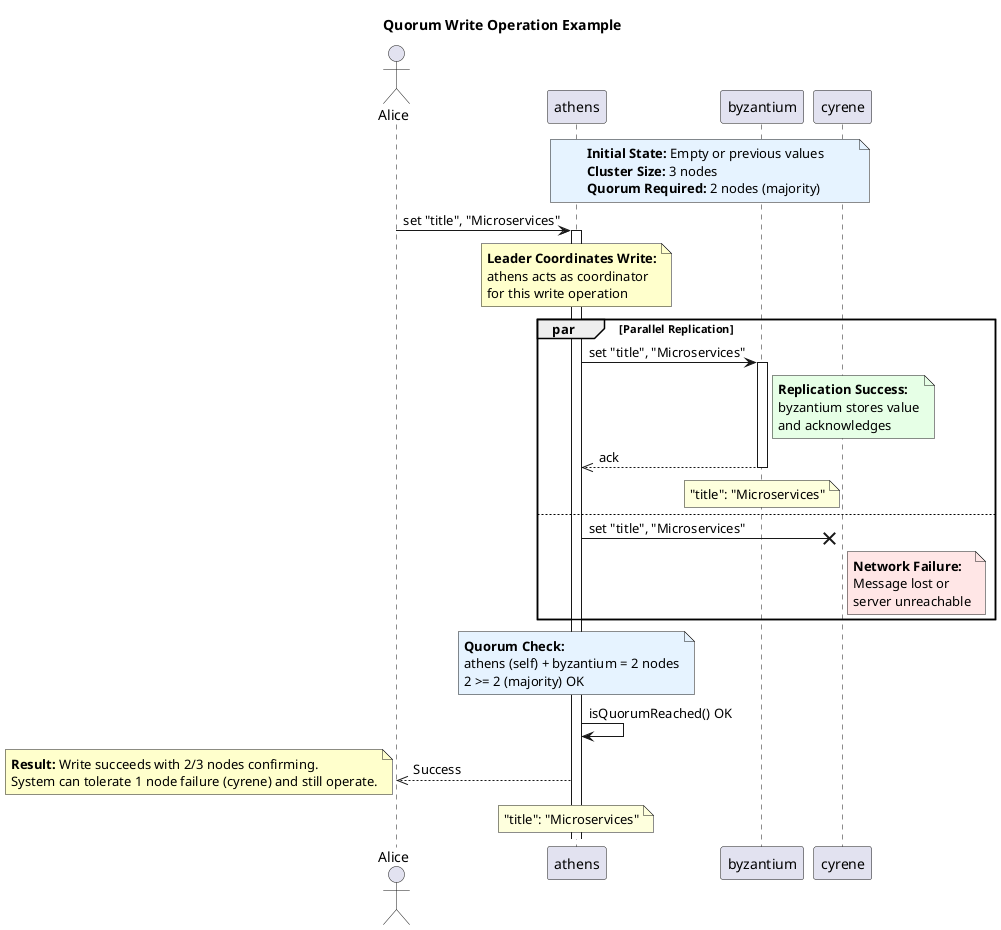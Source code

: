 @startuml

title Quorum Write Operation Example

actor Alice
participant athens
participant byzantium
participant cyrene

note over athens, cyrene #E6F3FF
**Initial State:** Empty or previous values
**Cluster Size:** 3 nodes
**Quorum Required:** 2 nodes (majority)
end note

Alice -> athens : set "title", "Microservices"
activate athens

note over athens #FFFFCC
**Leader Coordinates Write:**
athens acts as coordinator
for this write operation
end note

par Parallel Replication
  athens -> byzantium : set "title", "Microservices"
  activate byzantium
  note right of byzantium #E6FFE6
  **Replication Success:**
  byzantium stores value
  and acknowledges
  end note
  byzantium -->> athens : ack
  note over byzantium
  "title": "Microservices"
  end note
  deactivate byzantium
else
  athens ->x cyrene : set "title", "Microservices"
  note right of cyrene #FFE6E6
  **Network Failure:**
  Message lost or
  server unreachable
  end note
end

note over athens #E6F3FF
**Quorum Check:**
athens (self) + byzantium = 2 nodes
2 >= 2 (majority) OK
end note

athens -> athens : isQuorumReached() OK
athens -->> Alice : Success

note over athens
"title": "Microservices"
end note

note bottom #FFFFCC
**Result:** Write succeeds with 2/3 nodes confirming.
System can tolerate 1 node failure (cyrene) and still operate.
end note
@enduml 